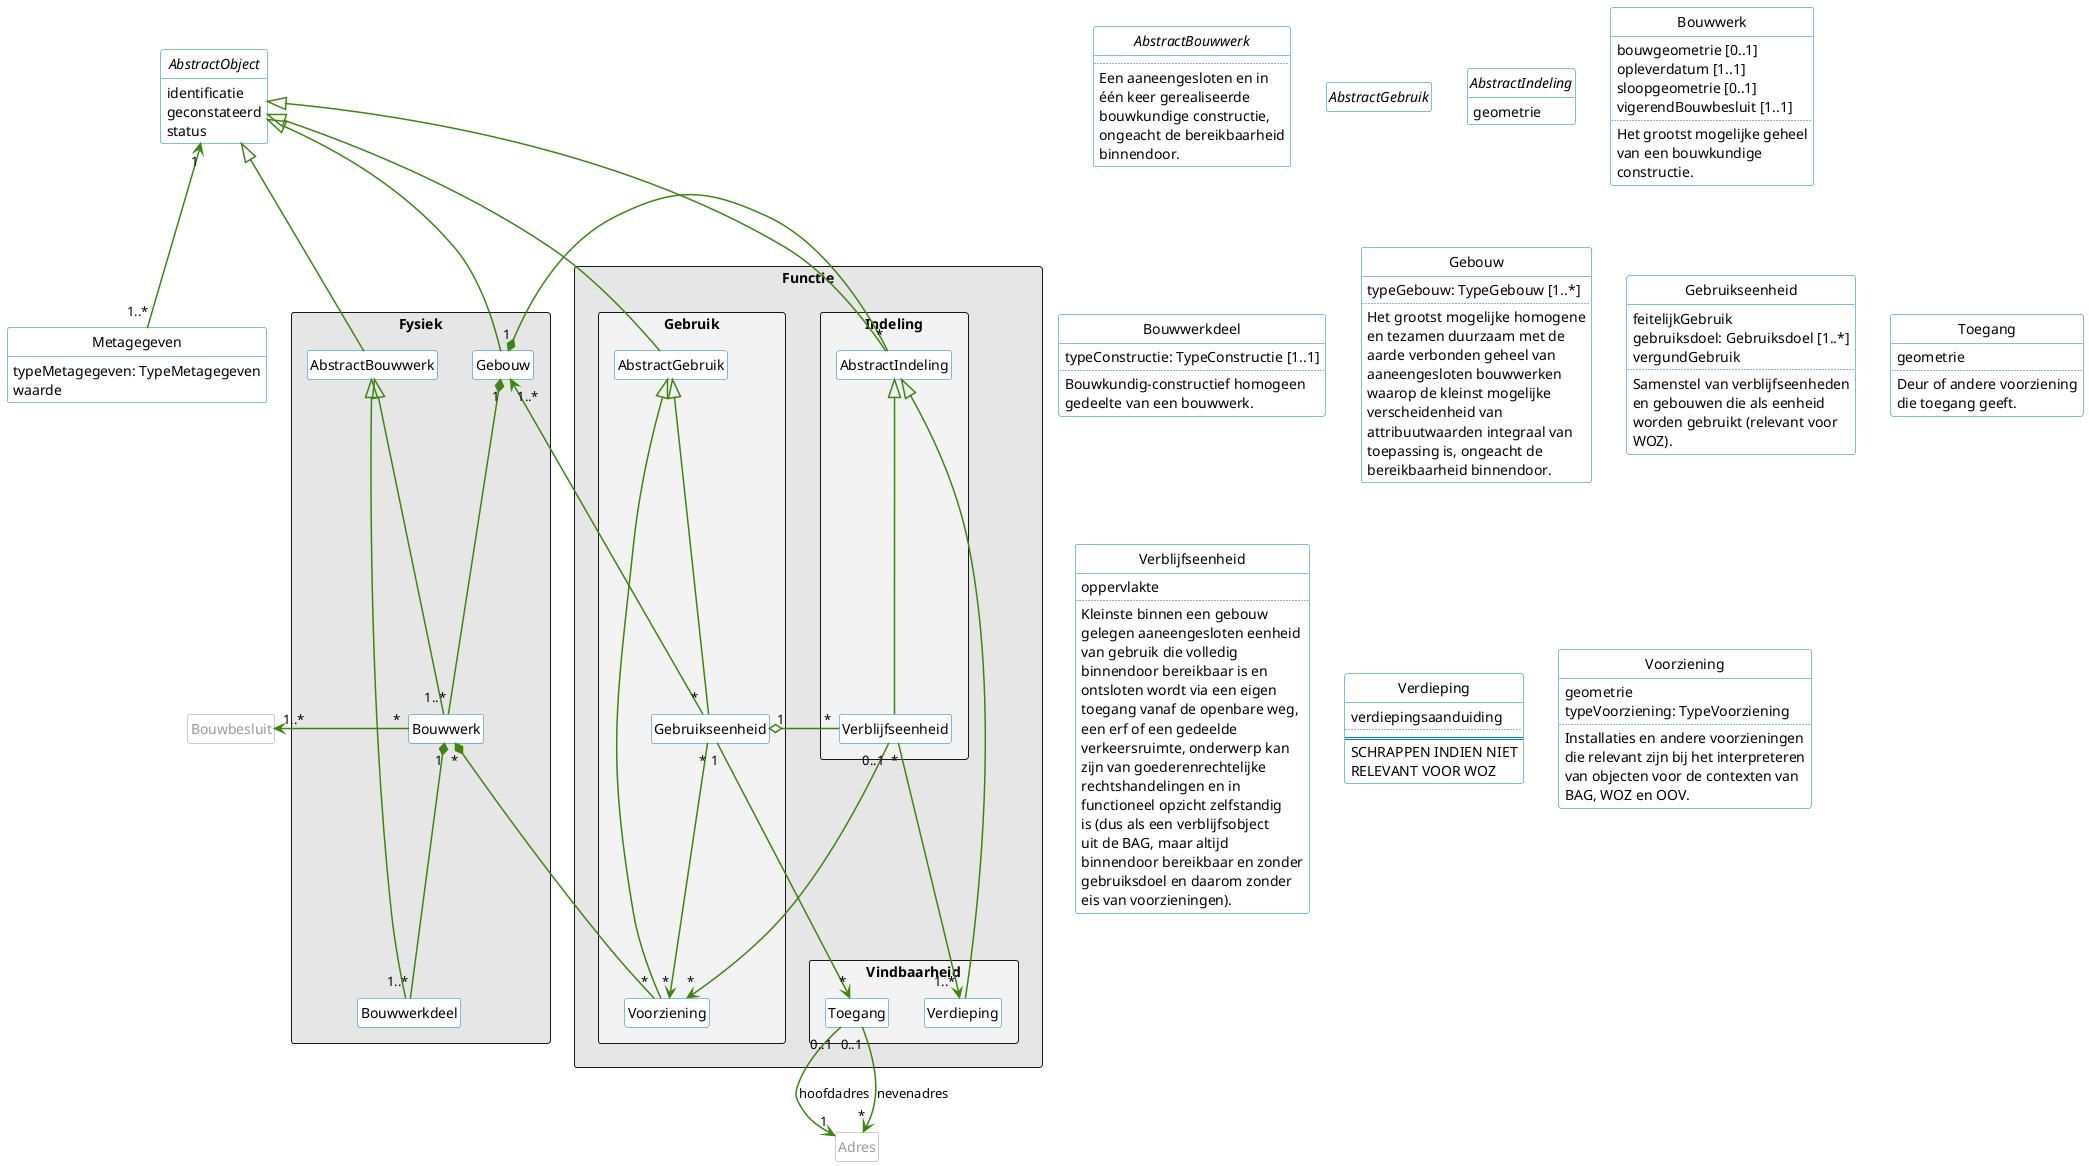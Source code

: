@startuml

' https://www.rijkshuisstijl.nl/organisatiespecifieke-richtlijnen/ministerie-van-binnenlandse-zaken-en-koninkrijksrelaties/deelidentiteit-kerndepartement-bzk
' https://www.rijkshuisstijl.nl/basiselementen/basiselementen-online/online-kleuren
'
' # Communicatiekleuren
' Het kerndepartement van BZK heeft uit het kleurenpalet van de rijkshuisstijl drie kleuren (elk met tint1 / tint2) gekozen:
' - Rijksoverheid hemelblauw #007bc7 (#b2d7ee/#d9ebf7)
' - Rijksoverheid rood #d52b1e (#f2bfbb/#f9dfdd)
' - Rijksoverheid groen #39870c (#c3dbb6/#e1eddb)
' Het gebruik van deze kleuren in combinatie met veel wit wordt gestimuleerd.
'
' # Tinten voor achtergrondkaders, grafieken en tabellen
' Voor achtergrondkaders, grafieken en tabellen kunnen 7 neutrale grijstinten of tinten van een communicatiekleur in stappen van 20% worden toegepast. Voor tekstachtergrond wordt grijstint1 of communicatiekleur tint2 aanbevolen om aan de contrasteisen voor een goede leesbaarheid te voldoen.
'
' Rijksoverheid grijs 1 #f3f3f3
' Rijksoverheid grijs 2 #e6e6e6
' Rijksoverheid grijs 3 #cccccc
' Rijksoverheid grijs 4 #b4b4b4
' Rijksoverheid grijs 5 #999999
' Rijksoverheid grijs 6 #696969
' Rijksoverheid grijs 7 #535353

' skinparam linetype ortho
' skinparam linetype polyline

skinparam shadowing false

skinparam class {
    ArrowColor #39870c
    ArrowThickness 1.5
    BackgroundColor #ffffff
    BorderColor #007bc7
    BorderColor<<extern>> #999999
    FontColor<<extern>> #999999
'     StereotypeFontStyle italic
}

skinparam package {
    FontColor #d52b1e
    FontStyle normal
}

hide empty members

hide circle

hide stereotype

' hide AbstractObject

' hide AbstractBouwwerk

package "Fysiek" <<rectangle>> #e6e6e6 {
    AbstractBouwwerk <|-- Bouwwerk
    AbstractBouwwerk <|-- Bouwwerkdeel
    Gebouw "1" *-- "1..*" Bouwwerk
}

package "Functie" <<rectangle>> #e6e6e6 {
    package "Gebruik" <<rectangle>> #f3f3f3 {
        AbstractGebruik <|-- Gebruikseenheid
        AbstractGebruik <|-- Voorziening
        Gebruikseenheid "*" --> "*" Voorziening
    }
    package "Indeling" <<rectangle>> #f3f3f3 {
        AbstractIndeling <|-- Verblijfseenheid
    }
    package "Vindbaarheid" <<rectangle>> #f3f3f3 {
        class Toegang {
        }
        class Verdieping {
        }
    }
}

' package "Representatie" <<rectangle>> #e6e6e6 {
'     class AbstractRepresentatie {
'     }
'     class GebouwRepresentatie {
'     }
'     class GebruikseenheidRepresentatie {
'     }
' '     class VerblijfseenheidRepresentatie {
' '     }
' }

together {
    class AbstractObject
    class Metagegeven
}

' together {
'     class AbstractBouwwerk
'     class Bouwwerk
'     class Bouwwerkdeel
' }
'
' together {
'     class Gebruikseenheid
'     class Verblijfseenheid
' }
'
' together {
'     class Verblijfseenheid
'     class Verdieping
' }

AbstractObject <|-- AbstractBouwwerk
AbstractObject <|-- AbstractIndeling
AbstractObject <|-- Gebouw
AbstractObject <|-- AbstractGebruik
AbstractObject "1" <-- "1..*" Metagegeven
Bouwwerk "1" *-- "1..*" Bouwwerkdeel
Gebruikseenheid "*" --> "1..*" Gebouw
Gebruikseenheid "1" o-- "*" Verblijfseenheid
Bouwwerk "*" *-- "*" Voorziening
Bouwbesluit "1..*" <- "*" Bouwwerk
Verblijfseenheid "0..1" --> "*" Voorziening
Verblijfseenheid "*" --> "1..*" Verdieping
AbstractIndeling <|-- Verdieping
Gebouw "1" *-- "*" AbstractIndeling
Gebruikseenheid "1" --> "*" Toegang
Toegang "0..1" --> "1" Adres : hoofdadres
Toegang "0..1" --> "*" Adres : nevenadres
' Gebouw "1" <|-- "1..*" GebouwRepresentatie
' AbstractRepresentatie <|-- GebouwRepresentatie
' Gebruikseenheid "1" <|-- "1..*" GebruikseenheidRepresentatie
' AbstractRepresentatie <|-- GebruikseenheidRepresentatie
' ' Verblijfseenheid "1" <|-- "1..*" VerblijfseenheidRepresentatie
' ' AbstractRepresentatie <|-- VerblijfseenheidRepresentatie

abstract class AbstractBouwwerk << Objecttype >> {
..
    Een aaneengesloten en in
    één keer gerealiseerde
    bouwkundige constructie,
    ongeacht de bereikbaarheid
    binnendoor.
}

abstract class AbstractGebruik << Objecttype >> {
}

abstract class AbstractObject << Objecttype >> {
    identificatie
    geconstateerd
    status
}

abstract class AbstractIndeling << Objecttype >> {
    geometrie
}

class Adres << extern >> {
}

class Bouwwerk << Objecttype >> {
    bouwgeometrie [0..1]
    opleverdatum [1..1]
    sloopgeometrie [0..1]
    vigerendBouwbesluit [1..1]
    ..
    Het grootst mogelijke geheel
    van een bouwkundige
    constructie.
}

class Bouwwerkdeel << Objecttype >> {
    typeConstructie: TypeConstructie [1..1]
    ..
    Bouwkundig-constructief homogeen
    gedeelte van een bouwwerk.
}

class Gebouw << Objecttype >> {
    typeGebouw: TypeGebouw [1..*]
    ..
    Het grootst mogelijke homogene
    en tezamen duurzaam met de
    aarde verbonden geheel van
    aaneengesloten bouwwerken
    waarop de kleinst mogelijke
    verscheidenheid van
    attribuutwaarden integraal van
    toepassing is, ongeacht de
    bereikbaarheid binnendoor.
}

class Gebruikseenheid << Objecttype >> {
    feitelijkGebruik
    gebruiksdoel: Gebruiksdoel [1..*]
    vergundGebruik
    ..
    Samenstel van verblijfseenheden
    en gebouwen die als eenheid
    worden gebruikt (relevant voor
    WOZ).
}

class Metagegeven << Objecttype >> {
    typeMetagegeven: TypeMetagegeven
    waarde
}

class Bouwbesluit << extern >> {
}

class Toegang << Objecttype >> {
    geometrie
    ..
    Deur of andere voorziening
    die toegang geeft.
}

class Verblijfseenheid << Objecttype >> {
    oppervlakte
    ..
    Kleinste binnen een gebouw
    gelegen aaneengesloten eenheid
    van gebruik die volledig
    binnendoor bereikbaar is en
    ontsloten wordt via een eigen
    toegang vanaf de openbare weg,
    een erf of een gedeelde
    verkeersruimte, onderwerp kan
    zijn van goederenrechtelijke
    rechtshandelingen en in
    functioneel opzicht zelfstandig
    is (dus als een verblijfsobject
    uit de BAG, maar altijd
    binnendoor bereikbaar en zonder
    gebruiksdoel en daarom zonder
    eis van voorzieningen).
}

' abstract class AbstractRepresentatie << Objecttype >> {
'     geometrie
'     levelOfDetail: LevelOfDetail [1..1]
'     schaal: Schaalbereik [1..1]
' }
'
' class GebouwRepresentatie << Objecttype >> {
'     ..
'     Authentieke gegeneraliseerde
'     representatie van een Gebouw.
' }
'
' ' class VerblijfseenheidRepresentatie << Objecttype >> {
' '     ..
' '     Authentieke gegeneraliseerde
' '     representatie van een
' '     Verblijfseenheid.
' ' }
'
' class GebruikseenheidRepresentatie << Objecttype >> {
'     ..
'     Authentieke gegeneraliseerde
'     representatie van een
'     Gebruikseenheid.
' }

class Verdieping << Objecttype >> <<Vrijwillig>> {
    verdiepingsaanduiding
    ..
    ==
    SCHRAPPEN INDIEN NIET
    RELEVANT VOOR WOZ
}

class Voorziening << Objecttype >> {
    geometrie
    typeVoorziening: TypeVoorziening
    ..
    Installaties en andere voorzieningen
    die relevant zijn bij het interpreteren
    van objecten voor de contexten van
    BAG, WOZ en OOV.
}

@enduml
